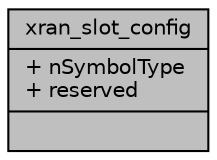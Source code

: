 digraph "xran_slot_config"
{
 // LATEX_PDF_SIZE
  edge [fontname="Helvetica",fontsize="10",labelfontname="Helvetica",labelfontsize="10"];
  node [fontname="Helvetica",fontsize="10",shape=record];
  Node1 [label="{xran_slot_config\n|+ nSymbolType\l+ reserved\l|}",height=0.2,width=0.4,color="black", fillcolor="grey75", style="filled", fontcolor="black",tooltip=" "];
}
